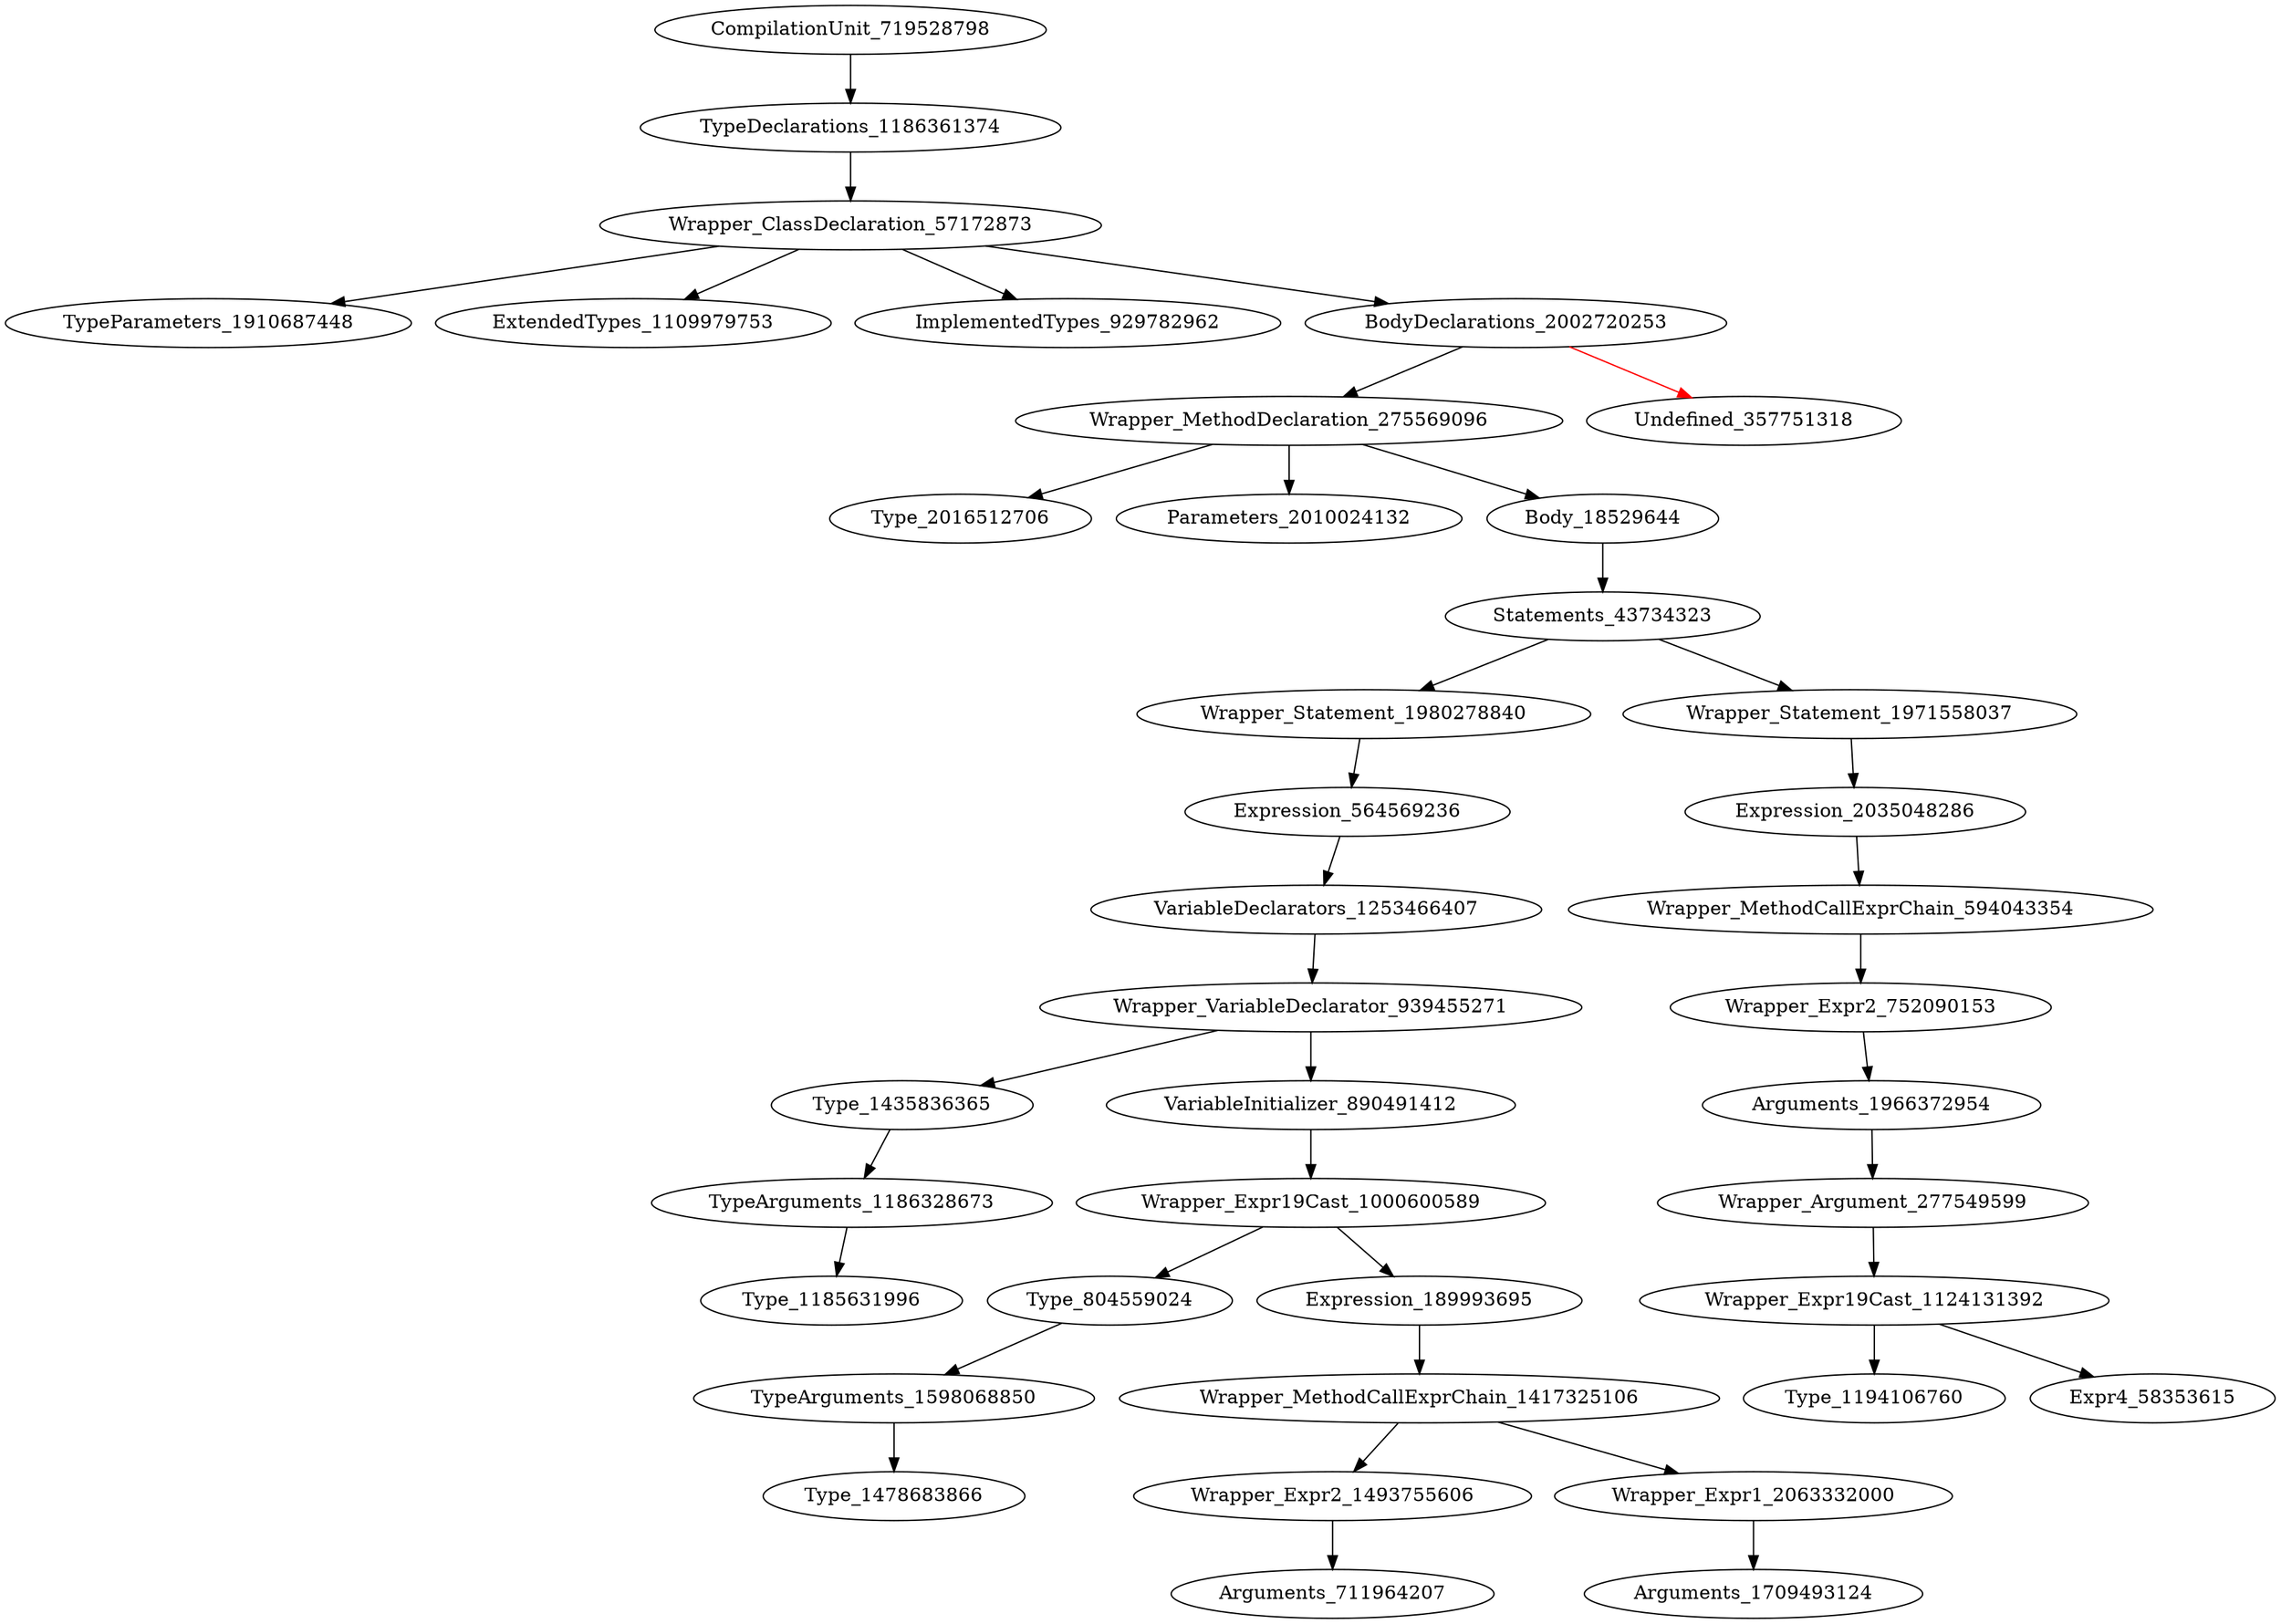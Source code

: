 digraph {
CompilationUnit_719528798 -> TypeDeclarations_1186361374
TypeDeclarations_1186361374 -> Wrapper_ClassDeclaration_57172873
Wrapper_ClassDeclaration_57172873 -> TypeParameters_1910687448
Wrapper_ClassDeclaration_57172873 -> ExtendedTypes_1109979753
Wrapper_ClassDeclaration_57172873 -> ImplementedTypes_929782962
Wrapper_ClassDeclaration_57172873 -> BodyDeclarations_2002720253
BodyDeclarations_2002720253 -> Wrapper_MethodDeclaration_275569096
BodyDeclarations_2002720253 -> Undefined_357751318 [color = red] 
Wrapper_MethodDeclaration_275569096 -> Type_2016512706
Wrapper_MethodDeclaration_275569096 -> Parameters_2010024132
Wrapper_MethodDeclaration_275569096 -> Body_18529644
Body_18529644 -> Statements_43734323
Statements_43734323 -> Wrapper_Statement_1980278840
Statements_43734323 -> Wrapper_Statement_1971558037
Wrapper_Statement_1980278840 -> Expression_564569236
Wrapper_Statement_1971558037 -> Expression_2035048286
Expression_564569236 -> VariableDeclarators_1253466407
Expression_2035048286 -> Wrapper_MethodCallExprChain_594043354
VariableDeclarators_1253466407 -> Wrapper_VariableDeclarator_939455271
Wrapper_MethodCallExprChain_594043354 -> Wrapper_Expr2_752090153
Wrapper_VariableDeclarator_939455271 -> Type_1435836365
Wrapper_VariableDeclarator_939455271 -> VariableInitializer_890491412
Wrapper_Expr2_752090153 -> Arguments_1966372954
Type_1435836365 -> TypeArguments_1186328673
VariableInitializer_890491412 -> Wrapper_Expr19Cast_1000600589
Arguments_1966372954 -> Wrapper_Argument_277549599
TypeArguments_1186328673 -> Type_1185631996
Wrapper_Expr19Cast_1000600589 -> Type_804559024
Wrapper_Expr19Cast_1000600589 -> Expression_189993695
Wrapper_Argument_277549599 -> Wrapper_Expr19Cast_1124131392
Type_804559024 -> TypeArguments_1598068850
Expression_189993695 -> Wrapper_MethodCallExprChain_1417325106
Wrapper_Expr19Cast_1124131392 -> Type_1194106760
Wrapper_Expr19Cast_1124131392 -> Expr4_58353615
TypeArguments_1598068850 -> Type_1478683866
Wrapper_MethodCallExprChain_1417325106 -> Wrapper_Expr2_1493755606
Wrapper_MethodCallExprChain_1417325106 -> Wrapper_Expr1_2063332000
Wrapper_Expr2_1493755606 -> Arguments_711964207
Wrapper_Expr1_2063332000 -> Arguments_1709493124
}
